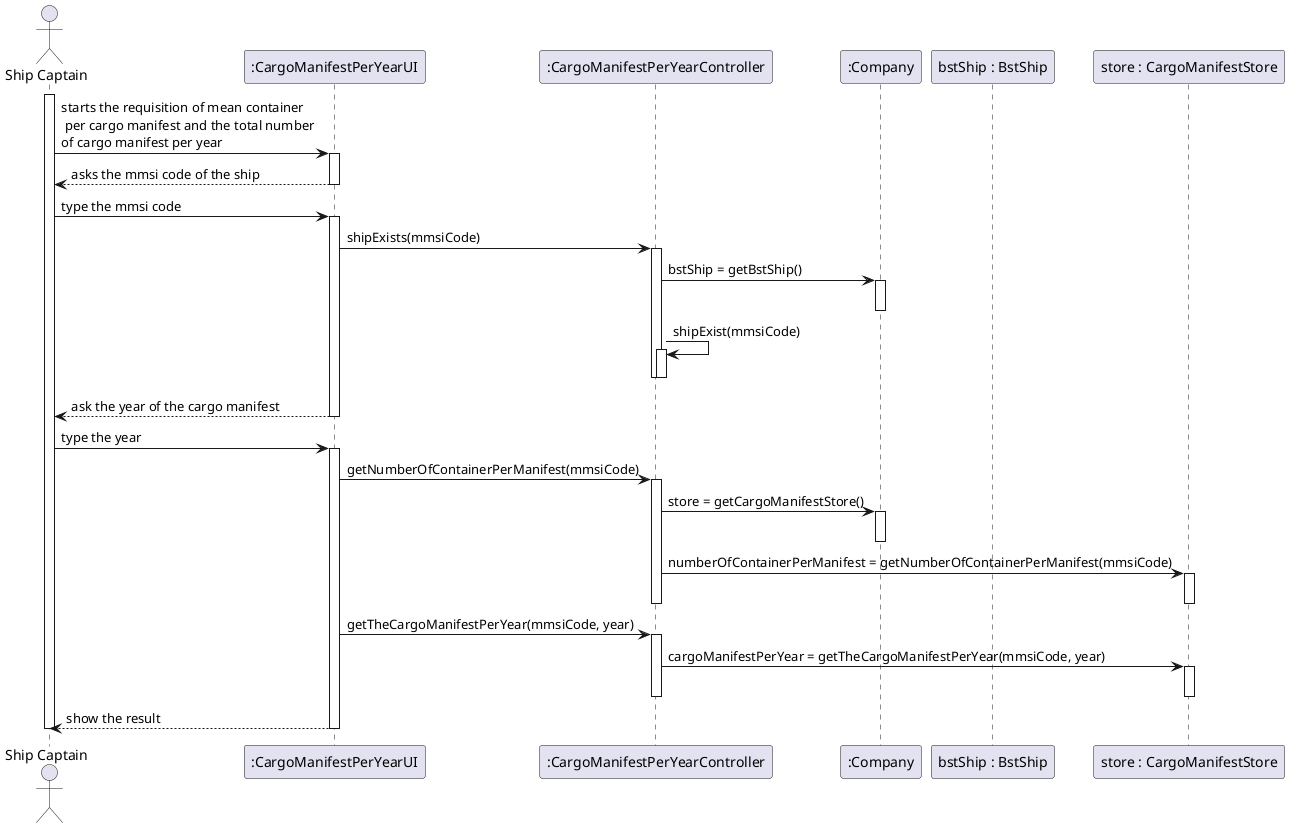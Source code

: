@startuml
'https://plantuml.com/class-diagram

actor "Ship Captain" as SC
participant ":CargoManifestPerYearUI" as UI
participant ":CargoManifestPerYearController" as CT
participant ":Company" as CP
participant "bstShip : BstShip" as BST
participant "store : CargoManifestStore" as ST


activate SC
SC -> UI : starts the requisition of mean container \n per cargo manifest and the total number \nof cargo manifest per year
activate UI
UI --> SC : asks the mmsi code of the ship
deactivate UI
SC -> UI : type the mmsi code
activate UI
UI -> CT : shipExists(mmsiCode)
activate CT
CT -> CP : bstShip = getBstShip()
activate CP
deactivate CP

CT -> CT: shipExist(mmsiCode)
activate CT
deactivate CT
deactivate CT

UI --> SC : ask the year of the cargo manifest
deactivate UI
SC->UI : type the year
activate UI
UI -> CT : getNumberOfContainerPerManifest(mmsiCode)
activate CT
CT ->CP : store = getCargoManifestStore()
activate CP
deactivate CP
CT -> ST : numberOfContainerPerManifest = getNumberOfContainerPerManifest(mmsiCode)
activate ST
deactivate ST
deactivate CT
UI -> CT : getTheCargoManifestPerYear(mmsiCode, year)
activate CT
CT -> ST : cargoManifestPerYear = getTheCargoManifestPerYear(mmsiCode, year)
activate ST
deactivate ST
deactivate CT


UI-->SC : show the result
deactivate UI
deactivate SC
@enduml